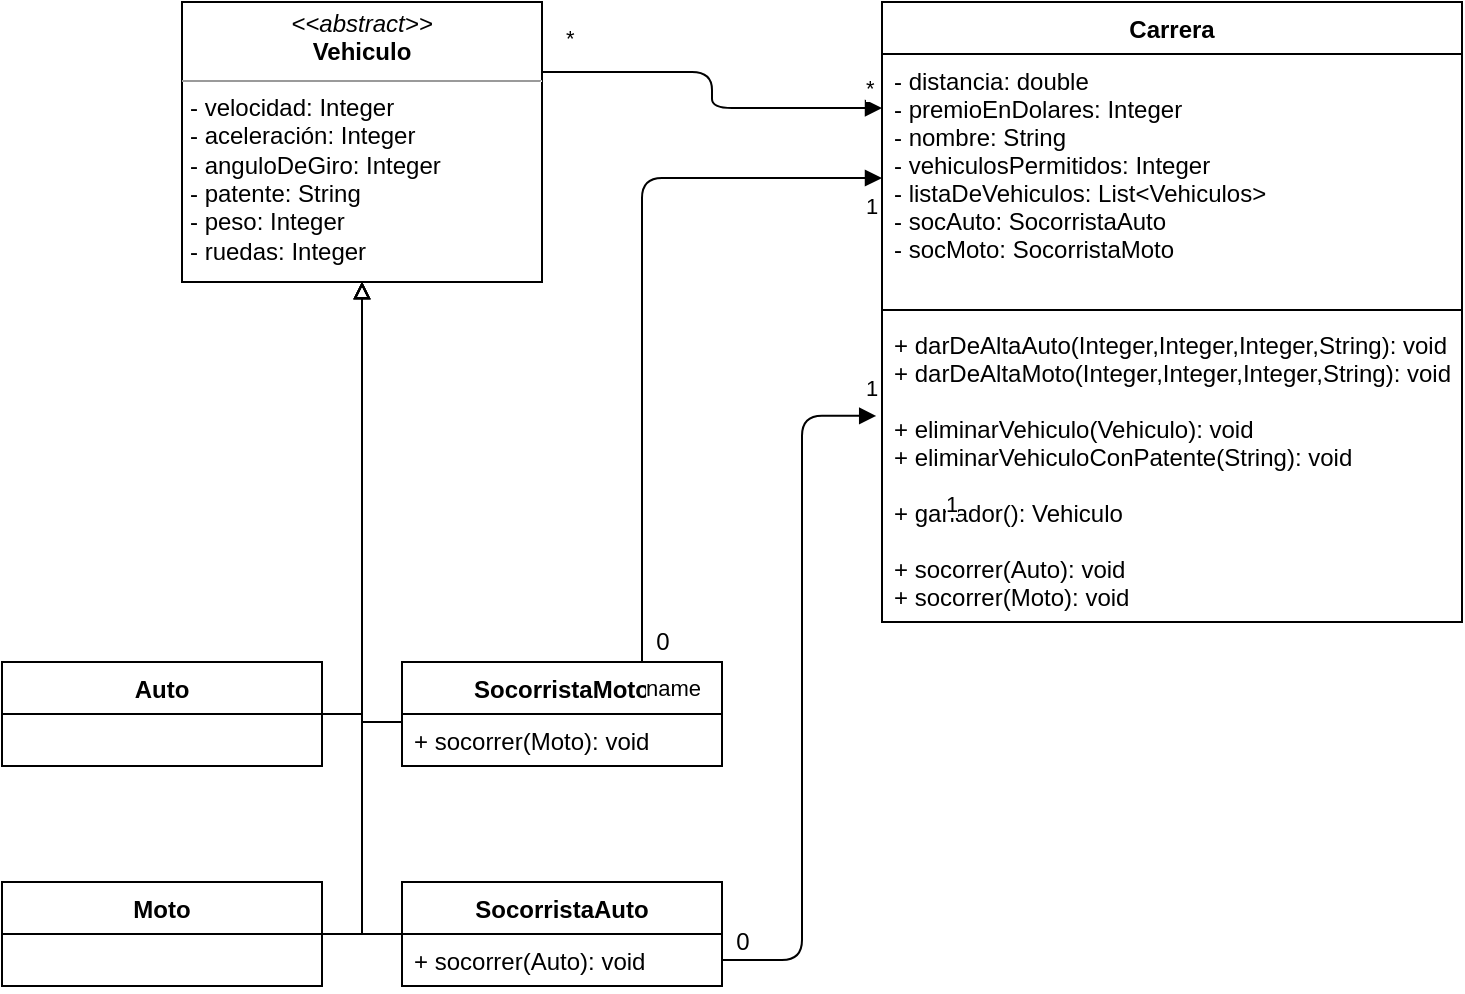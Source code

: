 <mxfile version="14.4.3" type="device"><diagram id="C5RBs43oDa-KdzZeNtuy" name="Page-1"><mxGraphModel dx="853" dy="520" grid="1" gridSize="10" guides="1" tooltips="1" connect="1" arrows="1" fold="1" page="1" pageScale="1" pageWidth="827" pageHeight="1169" math="0" shadow="0"><root><mxCell id="WIyWlLk6GJQsqaUBKTNV-0"/><mxCell id="WIyWlLk6GJQsqaUBKTNV-1" parent="WIyWlLk6GJQsqaUBKTNV-0"/><mxCell id="HWdbafaE3w-Wfl1cZiC6-0" value="&lt;p style=&quot;margin: 0px ; margin-top: 4px ; text-align: center&quot;&gt;&lt;i&gt;&amp;lt;&amp;lt;abstract&amp;gt;&amp;gt;&lt;/i&gt;&lt;br&gt;&lt;b&gt;Vehiculo&lt;/b&gt;&lt;/p&gt;&lt;hr size=&quot;1&quot;&gt;&lt;p style=&quot;margin: 0px ; margin-left: 4px&quot;&gt;- velocidad: Integer&lt;br&gt;&lt;/p&gt;&lt;p style=&quot;margin: 0px ; margin-left: 4px&quot;&gt;- aceleración: Integer&lt;br&gt;&lt;/p&gt;&lt;p style=&quot;margin: 0px ; margin-left: 4px&quot;&gt;- anguloDeGiro: Integer&lt;br&gt;&lt;/p&gt;&lt;p style=&quot;margin: 0px ; margin-left: 4px&quot;&gt;- patente: String&lt;br&gt;&lt;/p&gt;&lt;p style=&quot;margin: 0px ; margin-left: 4px&quot;&gt;- peso: Integer&lt;br&gt;&lt;/p&gt;&lt;p style=&quot;margin: 0px ; margin-left: 4px&quot;&gt;- ruedas: Integer&lt;br&gt;&lt;/p&gt;&lt;p style=&quot;margin: 0px ; margin-left: 4px&quot;&gt;&lt;br&gt;&lt;/p&gt;" style="verticalAlign=top;align=left;overflow=fill;fontSize=12;fontFamily=Helvetica;html=1;" vertex="1" parent="WIyWlLk6GJQsqaUBKTNV-1"><mxGeometry x="110" y="110" width="180" height="140" as="geometry"/></mxCell><mxCell id="HWdbafaE3w-Wfl1cZiC6-1" value="Carrera" style="swimlane;fontStyle=1;align=center;verticalAlign=top;childLayout=stackLayout;horizontal=1;startSize=26;horizontalStack=0;resizeParent=1;resizeParentMax=0;resizeLast=0;collapsible=1;marginBottom=0;" vertex="1" parent="WIyWlLk6GJQsqaUBKTNV-1"><mxGeometry x="460" y="110" width="290" height="310" as="geometry"/></mxCell><mxCell id="HWdbafaE3w-Wfl1cZiC6-2" value="- distancia: double&#10;- premioEnDolares: Integer&#10;- nombre: String&#10;- vehiculosPermitidos: Integer&#10;- listaDeVehiculos: List&lt;Vehiculos&gt;&#10;- socAuto: SocorristaAuto&#10;- socMoto: SocorristaMoto" style="text;strokeColor=none;fillColor=none;align=left;verticalAlign=top;spacingLeft=4;spacingRight=4;overflow=hidden;rotatable=0;points=[[0,0.5],[1,0.5]];portConstraint=eastwest;" vertex="1" parent="HWdbafaE3w-Wfl1cZiC6-1"><mxGeometry y="26" width="290" height="124" as="geometry"/></mxCell><mxCell id="HWdbafaE3w-Wfl1cZiC6-3" value="" style="line;strokeWidth=1;fillColor=none;align=left;verticalAlign=middle;spacingTop=-1;spacingLeft=3;spacingRight=3;rotatable=0;labelPosition=right;points=[];portConstraint=eastwest;" vertex="1" parent="HWdbafaE3w-Wfl1cZiC6-1"><mxGeometry y="150" width="290" height="8" as="geometry"/></mxCell><mxCell id="HWdbafaE3w-Wfl1cZiC6-4" value="+ darDeAltaAuto(Integer,Integer,Integer,String): void&#10;+ darDeAltaMoto(Integer,Integer,Integer,String): void&#10;&#10;+ eliminarVehiculo(Vehiculo): void&#10;+ eliminarVehiculoConPatente(String): void&#10;&#10;+ ganador(): Vehiculo&#10;&#10;+ socorrer(Auto): void&#10;+ socorrer(Moto): void&#10;&#10;&#10;&#9;&#9;&#9;&#9;" style="text;strokeColor=none;fillColor=none;align=left;verticalAlign=top;spacingLeft=4;spacingRight=4;overflow=hidden;rotatable=0;points=[[0,0.5],[1,0.5]];portConstraint=eastwest;" vertex="1" parent="HWdbafaE3w-Wfl1cZiC6-1"><mxGeometry y="158" width="290" height="152" as="geometry"/></mxCell><mxCell id="HWdbafaE3w-Wfl1cZiC6-20" style="edgeStyle=orthogonalEdgeStyle;orthogonalLoop=1;jettySize=auto;html=1;exitX=1;exitY=0.5;exitDx=0;exitDy=0;entryX=0.5;entryY=1;entryDx=0;entryDy=0;jumpSize=10;jumpStyle=none;rounded=0;strokeWidth=1;endArrow=block;endFill=0;" edge="1" parent="WIyWlLk6GJQsqaUBKTNV-1" source="HWdbafaE3w-Wfl1cZiC6-12" target="HWdbafaE3w-Wfl1cZiC6-0"><mxGeometry relative="1" as="geometry"><Array as="points"><mxPoint x="200" y="466"/></Array></mxGeometry></mxCell><mxCell id="HWdbafaE3w-Wfl1cZiC6-21" style="edgeStyle=orthogonalEdgeStyle;rounded=0;jumpStyle=none;jumpSize=10;orthogonalLoop=1;jettySize=auto;html=1;exitX=1;exitY=0.5;exitDx=0;exitDy=0;entryX=0.5;entryY=1;entryDx=0;entryDy=0;strokeWidth=1;endArrow=block;endFill=0;" edge="1" parent="WIyWlLk6GJQsqaUBKTNV-1" source="HWdbafaE3w-Wfl1cZiC6-12" target="HWdbafaE3w-Wfl1cZiC6-0"><mxGeometry relative="1" as="geometry"><Array as="points"><mxPoint x="200" y="466"/></Array></mxGeometry></mxCell><mxCell id="HWdbafaE3w-Wfl1cZiC6-16" value="Moto" style="swimlane;fontStyle=1;align=center;verticalAlign=top;childLayout=stackLayout;horizontal=1;startSize=26;horizontalStack=0;resizeParent=1;resizeParentMax=0;resizeLast=0;collapsible=1;marginBottom=0;" vertex="1" parent="WIyWlLk6GJQsqaUBKTNV-1"><mxGeometry x="20" y="550" width="160" height="52" as="geometry"/></mxCell><mxCell id="HWdbafaE3w-Wfl1cZiC6-30" style="edgeStyle=orthogonalEdgeStyle;rounded=0;jumpStyle=none;jumpSize=10;orthogonalLoop=1;jettySize=auto;html=1;exitX=0;exitY=0.5;exitDx=0;exitDy=0;endArrow=block;endFill=0;strokeWidth=1;" edge="1" parent="WIyWlLk6GJQsqaUBKTNV-1" source="HWdbafaE3w-Wfl1cZiC6-22"><mxGeometry relative="1" as="geometry"><mxPoint x="200" y="250" as="targetPoint"/></mxGeometry></mxCell><mxCell id="HWdbafaE3w-Wfl1cZiC6-22" value="SocorristaAuto" style="swimlane;fontStyle=1;align=center;verticalAlign=top;childLayout=stackLayout;horizontal=1;startSize=26;horizontalStack=0;resizeParent=1;resizeParentMax=0;resizeLast=0;collapsible=1;marginBottom=0;" vertex="1" parent="WIyWlLk6GJQsqaUBKTNV-1"><mxGeometry x="220" y="550" width="160" height="52" as="geometry"/></mxCell><mxCell id="HWdbafaE3w-Wfl1cZiC6-25" value="+ socorrer(Auto): void" style="text;strokeColor=none;fillColor=none;align=left;verticalAlign=top;spacingLeft=4;spacingRight=4;overflow=hidden;rotatable=0;points=[[0,0.5],[1,0.5]];portConstraint=eastwest;" vertex="1" parent="HWdbafaE3w-Wfl1cZiC6-22"><mxGeometry y="26" width="160" height="26" as="geometry"/></mxCell><mxCell id="HWdbafaE3w-Wfl1cZiC6-26" value="SocorristaMoto" style="swimlane;fontStyle=1;align=center;verticalAlign=top;childLayout=stackLayout;horizontal=1;startSize=26;horizontalStack=0;resizeParent=1;resizeParentMax=0;resizeLast=0;collapsible=1;marginBottom=0;" vertex="1" parent="WIyWlLk6GJQsqaUBKTNV-1"><mxGeometry x="220" y="440" width="160" height="52" as="geometry"/></mxCell><mxCell id="HWdbafaE3w-Wfl1cZiC6-27" value="+ socorrer(Moto): void" style="text;strokeColor=none;fillColor=none;align=left;verticalAlign=top;spacingLeft=4;spacingRight=4;overflow=hidden;rotatable=0;points=[[0,0.5],[1,0.5]];portConstraint=eastwest;" vertex="1" parent="HWdbafaE3w-Wfl1cZiC6-26"><mxGeometry y="26" width="160" height="26" as="geometry"/></mxCell><mxCell id="HWdbafaE3w-Wfl1cZiC6-29" style="edgeStyle=orthogonalEdgeStyle;rounded=0;jumpStyle=none;jumpSize=10;orthogonalLoop=1;jettySize=auto;html=1;strokeWidth=1;endArrow=block;endFill=0;" edge="1" parent="WIyWlLk6GJQsqaUBKTNV-1"><mxGeometry relative="1" as="geometry"><mxPoint x="220" y="470" as="sourcePoint"/><mxPoint x="200" y="250" as="targetPoint"/><Array as="points"><mxPoint x="200" y="470"/></Array></mxGeometry></mxCell><mxCell id="HWdbafaE3w-Wfl1cZiC6-12" value="Auto" style="swimlane;fontStyle=1;align=center;verticalAlign=top;childLayout=stackLayout;horizontal=1;startSize=26;horizontalStack=0;resizeParent=1;resizeParentMax=0;resizeLast=0;collapsible=1;marginBottom=0;" vertex="1" parent="WIyWlLk6GJQsqaUBKTNV-1"><mxGeometry x="20" y="440" width="160" height="52" as="geometry"><mxRectangle x="20" y="340" width="60" height="26" as="alternateBounds"/></mxGeometry></mxCell><mxCell id="HWdbafaE3w-Wfl1cZiC6-31" style="edgeStyle=orthogonalEdgeStyle;rounded=0;jumpStyle=none;jumpSize=10;orthogonalLoop=1;jettySize=auto;html=1;exitX=1;exitY=0.5;exitDx=0;exitDy=0;strokeWidth=1;endArrow=block;endFill=0;" edge="1" parent="WIyWlLk6GJQsqaUBKTNV-1" source="HWdbafaE3w-Wfl1cZiC6-16"><mxGeometry relative="1" as="geometry"><mxPoint x="100" y="550" as="sourcePoint"/><mxPoint x="200" y="250" as="targetPoint"/><Array as="points"><mxPoint x="200" y="576"/></Array></mxGeometry></mxCell><mxCell id="HWdbafaE3w-Wfl1cZiC6-35" value="name" style="endArrow=block;endFill=1;html=1;edgeStyle=orthogonalEdgeStyle;align=left;verticalAlign=top;strokeWidth=1;exitX=0.75;exitY=0;exitDx=0;exitDy=0;entryX=0;entryY=0.5;entryDx=0;entryDy=0;" edge="1" parent="WIyWlLk6GJQsqaUBKTNV-1" source="HWdbafaE3w-Wfl1cZiC6-26" target="HWdbafaE3w-Wfl1cZiC6-2"><mxGeometry x="-1" relative="1" as="geometry"><mxPoint x="380" y="340" as="sourcePoint"/><mxPoint x="540" y="340" as="targetPoint"/></mxGeometry></mxCell><mxCell id="HWdbafaE3w-Wfl1cZiC6-36" value="1" style="edgeLabel;resizable=0;html=1;align=left;verticalAlign=bottom;" connectable="0" vertex="1" parent="HWdbafaE3w-Wfl1cZiC6-35"><mxGeometry x="-1" relative="1" as="geometry"><mxPoint x="110" y="-220" as="offset"/></mxGeometry></mxCell><mxCell id="HWdbafaE3w-Wfl1cZiC6-37" value="0" style="text;html=1;align=center;verticalAlign=middle;resizable=0;points=[];autosize=1;" vertex="1" parent="WIyWlLk6GJQsqaUBKTNV-1"><mxGeometry x="340" y="420" width="20" height="20" as="geometry"/></mxCell><mxCell id="HWdbafaE3w-Wfl1cZiC6-38" value="1" style="endArrow=block;endFill=1;html=1;edgeStyle=orthogonalEdgeStyle;align=left;verticalAlign=top;strokeWidth=1;exitX=1;exitY=0.5;exitDx=0;exitDy=0;entryX=-0.01;entryY=0.322;entryDx=0;entryDy=0;entryPerimeter=0;" edge="1" parent="WIyWlLk6GJQsqaUBKTNV-1" source="HWdbafaE3w-Wfl1cZiC6-25" target="HWdbafaE3w-Wfl1cZiC6-4"><mxGeometry x="0.959" y="27" relative="1" as="geometry"><mxPoint x="350" y="450" as="sourcePoint"/><mxPoint x="470" y="208" as="targetPoint"/><mxPoint as="offset"/></mxGeometry></mxCell><mxCell id="HWdbafaE3w-Wfl1cZiC6-39" value="1" style="edgeLabel;resizable=0;html=1;align=left;verticalAlign=bottom;" connectable="0" vertex="1" parent="HWdbafaE3w-Wfl1cZiC6-38"><mxGeometry x="-1" relative="1" as="geometry"><mxPoint x="110" y="-220" as="offset"/></mxGeometry></mxCell><mxCell id="HWdbafaE3w-Wfl1cZiC6-41" value="0" style="text;html=1;align=center;verticalAlign=middle;resizable=0;points=[];autosize=1;" vertex="1" parent="WIyWlLk6GJQsqaUBKTNV-1"><mxGeometry x="380" y="570" width="20" height="20" as="geometry"/></mxCell><mxCell id="HWdbafaE3w-Wfl1cZiC6-42" value="*" style="endArrow=block;endFill=1;html=1;edgeStyle=orthogonalEdgeStyle;align=left;verticalAlign=top;strokeWidth=1;exitX=1;exitY=0.25;exitDx=0;exitDy=0;entryX=0;entryY=0.218;entryDx=0;entryDy=0;entryPerimeter=0;" edge="1" parent="WIyWlLk6GJQsqaUBKTNV-1" source="HWdbafaE3w-Wfl1cZiC6-0" target="HWdbafaE3w-Wfl1cZiC6-2"><mxGeometry x="0.893" y="23" relative="1" as="geometry"><mxPoint x="380" y="280" as="sourcePoint"/><mxPoint x="540" y="280" as="targetPoint"/><mxPoint as="offset"/></mxGeometry></mxCell><mxCell id="HWdbafaE3w-Wfl1cZiC6-43" value="*" style="edgeLabel;resizable=0;html=1;align=left;verticalAlign=bottom;" connectable="0" vertex="1" parent="HWdbafaE3w-Wfl1cZiC6-42"><mxGeometry x="-1" relative="1" as="geometry"><mxPoint x="10" y="-9" as="offset"/></mxGeometry></mxCell></root></mxGraphModel></diagram></mxfile>